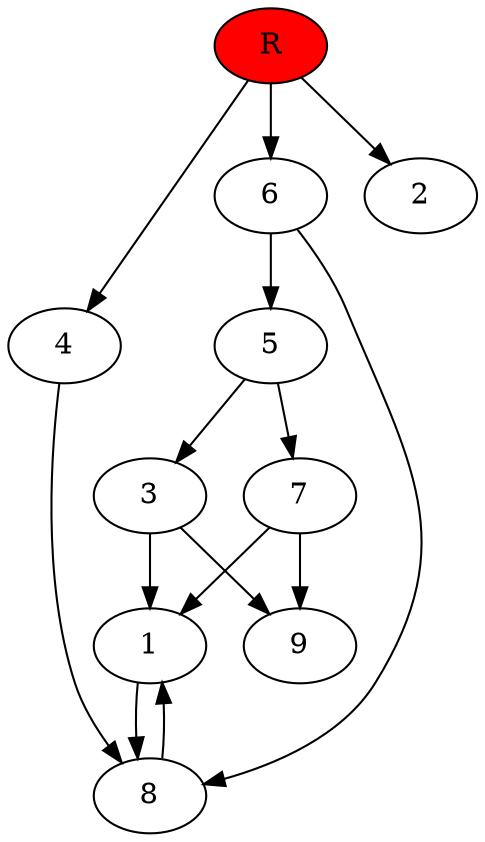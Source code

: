 digraph prb28353 {
	1
	2
	3
	4
	5
	6
	7
	8
	R [fillcolor="#ff0000" style=filled]
	1 -> 8
	3 -> 1
	3 -> 9
	4 -> 8
	5 -> 3
	5 -> 7
	6 -> 5
	6 -> 8
	7 -> 1
	7 -> 9
	8 -> 1
	R -> 2
	R -> 4
	R -> 6
}
